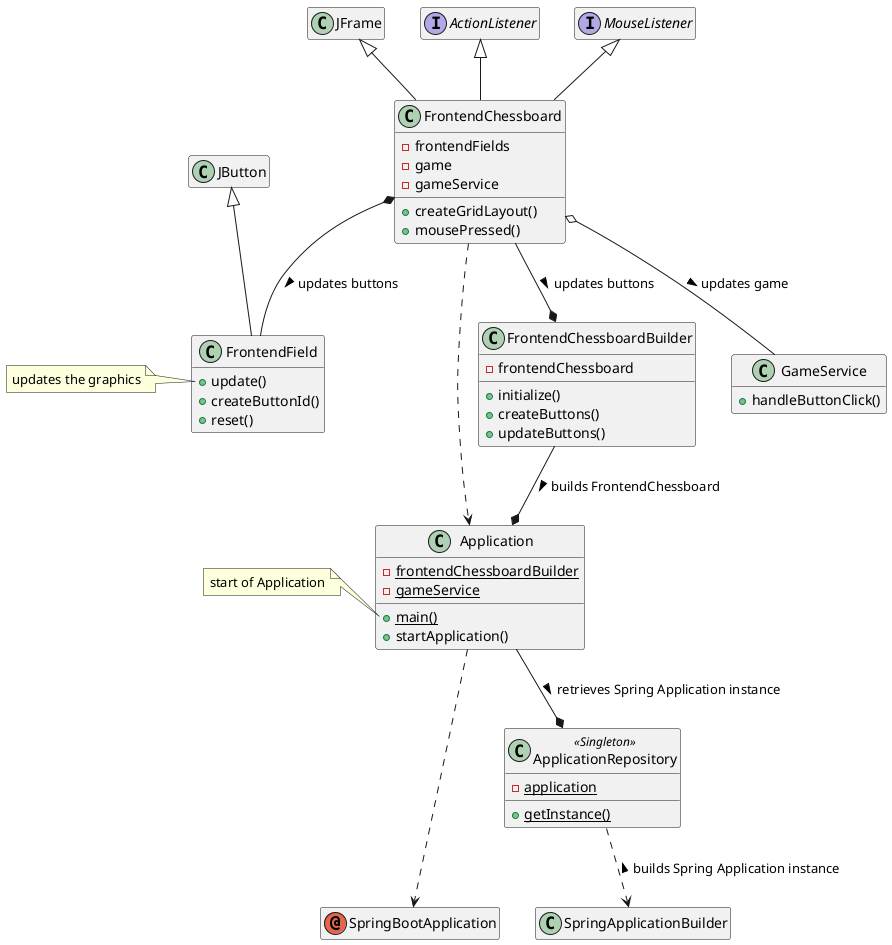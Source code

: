 @startuml

'-----------'
'Annotations'
'-----------'
annotation SpringBootApplication

'-----------'
'Application'
'-----------'
class SpringApplicationBuilder
class ApplicationRepository <<Singleton>> {
    - {static} application
    + {static} getInstance()
}

class Application {
    - {static} frontendChessboardBuilder
    - {static} gameService
    + {static} main()
    + startApplication()
}

'-----'
'Swing'
'-----'
class JFrame{}
class JButton{}
interface ActionListener{}
interface MouseListener{}

class FrontendChessboard{
    - frontendFields
    - game
    - gameService
    + createGridLayout()
    + mousePressed()
}
class FrontendChessboardBuilder {
    - frontendChessboard
    + initialize()
    + createButtons()
    + updateButtons()
}
class FrontendField {
    + update()
    + createButtonId()
    + reset()
}
class GameService {
    + handleButtonClick()
}

'---------'
'Relations'
'---------'
JFrame <|-- FrontendChessboard
JButton <|-- FrontendField
ActionListener <|-- FrontendChessboard
MouseListener <|-- FrontendChessboard
FrontendChessboard o-- GameService : updates game >
FrontendChessboard --* FrontendChessboardBuilder : updates buttons >
FrontendChessboard ..> Application
FrontendChessboard *-- FrontendField : updates buttons >
FrontendChessboardBuilder --* Application : builds FrontendChessboard >
Application ...> SpringBootApplication
Application --* ApplicationRepository : retrieves Spring Application instance >
ApplicationRepository ..> SpringApplicationBuilder : < builds Spring Application instance

'--------------'
'Hidden members'
'--------------'
hide empty members

'-----'
'Notes'
'-----'
note left of Application::main
    start of Application
end note
note left of FrontendField::update
    updates the graphics
end note

@enduml
